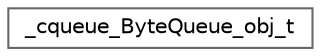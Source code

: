 digraph "Graphical Class Hierarchy"
{
 // LATEX_PDF_SIZE
  bgcolor="transparent";
  edge [fontname=Helvetica,fontsize=10,labelfontname=Helvetica,labelfontsize=10];
  node [fontname=Helvetica,fontsize=10,shape=box,height=0.2,width=0.4];
  rankdir="LR";
  Node0 [label="_cqueue_ByteQueue_obj_t",height=0.2,width=0.4,color="grey40", fillcolor="white", style="filled",URL="$struct__cqueue___byte_queue__obj__t.html",tooltip=" "];
}
